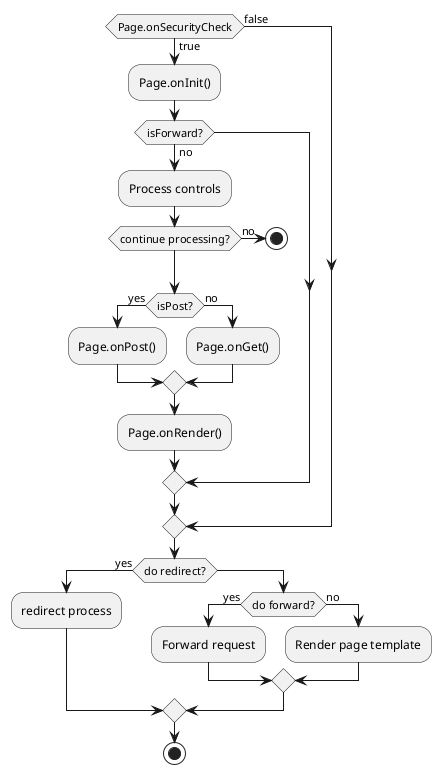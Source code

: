 @startuml
'https://plantuml.com/activity-diagram-beta

'start
':Chọn đăng ký tài khoản;
':Nhập thông tin tài khoản;
':Nhấn đăng ký;
'if (Thông tin hợp lệ) then (yes)
'    :Tạo tài khoản;
'else (no)
'    :Nhập thông tin tài khoản;
'endif
'
'stop

if (Page.onSecurityCheck) then (true)
  :Page.onInit();
  if (isForward?) then (no)
    :Process controls;
    if (continue processing?) then (no)
      stop
    endif

    if (isPost?) then (yes)
      :Page.onPost();
    else (no)
      :Page.onGet();
    endif
    :Page.onRender();
  endif
else (false)
endif

if (do redirect?) then (yes)
  :redirect process;
else
  if (do forward?) then (yes)
    :Forward request;
  else (no)
    :Render page template;
  endif
endif
stop

@enduml
